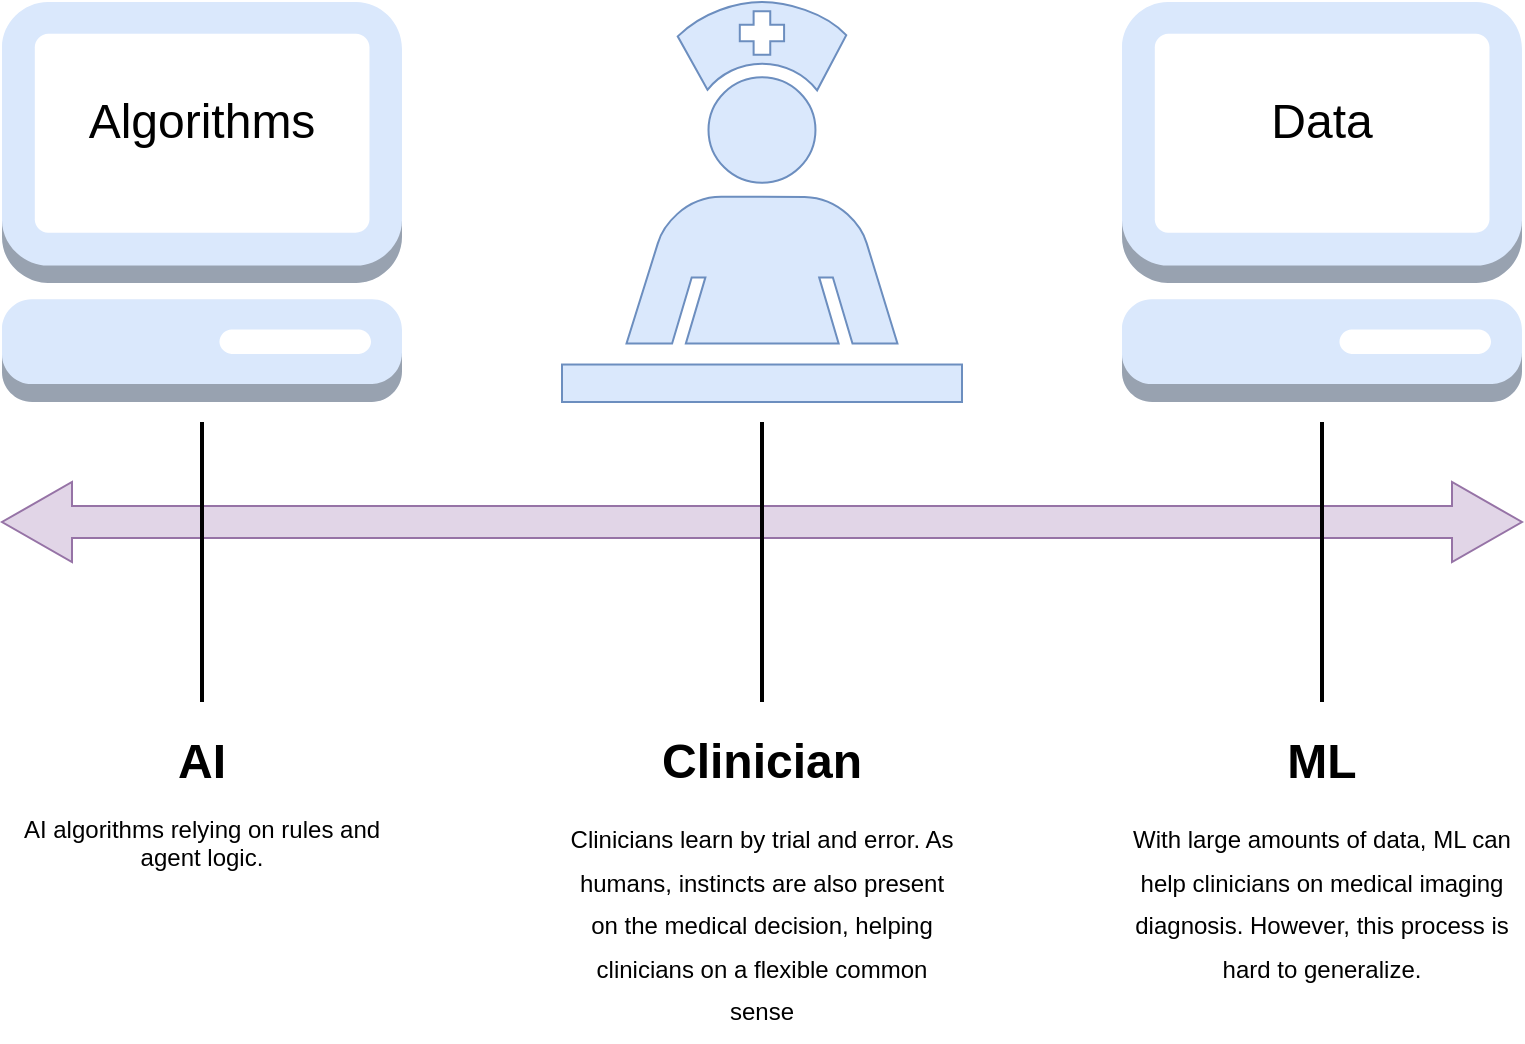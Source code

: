 <mxfile version="12.5.1" type="device"><diagram id="4DPQzypf3dHuhnkr9weg" name="Page-1"><mxGraphModel dx="946" dy="614" grid="1" gridSize="10" guides="1" tooltips="1" connect="1" arrows="1" fold="1" page="1" pageScale="1" pageWidth="827" pageHeight="1169" math="0" shadow="0"><root><mxCell id="0"/><mxCell id="1" parent="0"/><mxCell id="6b2Cnjf6QRP8yhGvPfPl-1" value="" style="outlineConnect=0;dashed=0;verticalLabelPosition=bottom;verticalAlign=top;align=center;html=1;shape=mxgraph.aws3.management_console;fillColor=#dae8fc;strokeColor=#6c8ebf;" vertex="1" parent="1"><mxGeometry x="40" y="40" width="200" height="200" as="geometry"/></mxCell><mxCell id="6b2Cnjf6QRP8yhGvPfPl-2" value="Algorithms" style="text;html=1;strokeColor=none;fillColor=none;align=center;verticalAlign=middle;whiteSpace=wrap;rounded=0;fontSize=24;" vertex="1" parent="1"><mxGeometry x="80" y="80" width="120" height="40" as="geometry"/></mxCell><mxCell id="6b2Cnjf6QRP8yhGvPfPl-3" value="" style="outlineConnect=0;dashed=0;verticalLabelPosition=bottom;verticalAlign=top;align=center;html=1;shape=mxgraph.aws3.management_console;fillColor=#dae8fc;strokeColor=#6c8ebf;" vertex="1" parent="1"><mxGeometry x="600" y="40" width="200" height="200" as="geometry"/></mxCell><mxCell id="6b2Cnjf6QRP8yhGvPfPl-4" value="Data" style="text;html=1;strokeColor=none;fillColor=none;align=center;verticalAlign=middle;whiteSpace=wrap;rounded=0;fontSize=24;" vertex="1" parent="1"><mxGeometry x="640" y="80" width="120" height="40" as="geometry"/></mxCell><mxCell id="6b2Cnjf6QRP8yhGvPfPl-8" value="" style="html=1;shadow=0;dashed=0;align=center;verticalAlign=middle;shape=mxgraph.arrows2.twoWayArrow;dy=0.6;dx=35;fontSize=24;fillColor=#e1d5e7;strokeColor=#9673a6;" vertex="1" parent="1"><mxGeometry x="40" y="280" width="760" height="40" as="geometry"/></mxCell><mxCell id="6b2Cnjf6QRP8yhGvPfPl-9" value="" style="line;strokeWidth=2;direction=south;html=1;fontSize=24;" vertex="1" parent="1"><mxGeometry x="135" y="250" width="10" height="140" as="geometry"/></mxCell><mxCell id="6b2Cnjf6QRP8yhGvPfPl-10" value="" style="line;strokeWidth=2;direction=south;html=1;fontSize=24;" vertex="1" parent="1"><mxGeometry x="695" y="250" width="10" height="140" as="geometry"/></mxCell><mxCell id="6b2Cnjf6QRP8yhGvPfPl-11" value="" style="shape=mxgraph.signs.healthcare.care_staff_area;html=1;pointerEvents=1;fillColor=#dae8fc;strokeColor=#6c8ebf;verticalLabelPosition=bottom;verticalAlign=top;align=center;fontSize=24;" vertex="1" parent="1"><mxGeometry x="320" y="40" width="200" height="200" as="geometry"/></mxCell><mxCell id="6b2Cnjf6QRP8yhGvPfPl-12" value="" style="line;strokeWidth=2;direction=south;html=1;fontSize=24;" vertex="1" parent="1"><mxGeometry x="415" y="250" width="10" height="140" as="geometry"/></mxCell><mxCell id="6b2Cnjf6QRP8yhGvPfPl-13" value="AI" style="text;html=1;strokeColor=none;fillColor=none;align=center;verticalAlign=middle;whiteSpace=wrap;rounded=0;fontSize=24;fontStyle=1" vertex="1" parent="1"><mxGeometry x="80" y="400" width="120" height="40" as="geometry"/></mxCell><mxCell id="6b2Cnjf6QRP8yhGvPfPl-14" value="Clinician" style="text;html=1;strokeColor=none;fillColor=none;align=center;verticalAlign=middle;whiteSpace=wrap;rounded=0;fontSize=24;fontStyle=1" vertex="1" parent="1"><mxGeometry x="360" y="400" width="120" height="40" as="geometry"/></mxCell><mxCell id="6b2Cnjf6QRP8yhGvPfPl-15" value="ML" style="text;html=1;strokeColor=none;fillColor=none;align=center;verticalAlign=middle;whiteSpace=wrap;rounded=0;fontSize=24;fontStyle=1" vertex="1" parent="1"><mxGeometry x="640" y="400" width="120" height="40" as="geometry"/></mxCell><mxCell id="6b2Cnjf6QRP8yhGvPfPl-16" value="AI algorithms relying on rules and agent logic." style="text;html=1;strokeColor=none;fillColor=none;align=center;verticalAlign=top;whiteSpace=wrap;rounded=0;fontSize=12;" vertex="1" parent="1"><mxGeometry x="40" y="440" width="200" height="120" as="geometry"/></mxCell><mxCell id="6b2Cnjf6QRP8yhGvPfPl-17" value="&lt;font style=&quot;font-size: 12px&quot;&gt;Clinicians learn by trial and error. As humans, instincts are also present on the medical decision, helping clinicians on a flexible common sense&lt;/font&gt;" style="text;html=1;strokeColor=none;fillColor=none;align=center;verticalAlign=top;whiteSpace=wrap;rounded=0;fontSize=18;" vertex="1" parent="1"><mxGeometry x="320" y="440" width="200" height="120" as="geometry"/></mxCell><mxCell id="6b2Cnjf6QRP8yhGvPfPl-18" value="&lt;font style=&quot;font-size: 12px&quot;&gt;With large amounts of data, ML can help clinicians on medical imaging diagnosis. However, this process is hard to generalize.&lt;/font&gt;" style="text;html=1;strokeColor=none;fillColor=none;align=center;verticalAlign=top;whiteSpace=wrap;rounded=0;fontSize=18;" vertex="1" parent="1"><mxGeometry x="600" y="440" width="200" height="120" as="geometry"/></mxCell></root></mxGraphModel></diagram></mxfile>